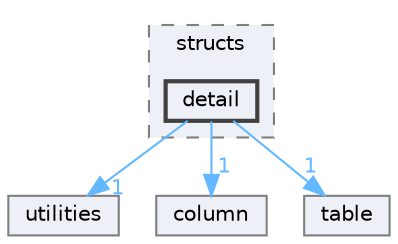 digraph "D:/gitLibrary/cudf/cpp/include/cudf/structs/detail"
{
 // LATEX_PDF_SIZE
  bgcolor="transparent";
  edge [fontname=Helvetica,fontsize=10,labelfontname=Helvetica,labelfontsize=10];
  node [fontname=Helvetica,fontsize=10,shape=box,height=0.2,width=0.4];
  compound=true
  subgraph clusterdir_86ff3978c066ea8ec039f40a4715723c {
    graph [ bgcolor="#edf0f7", pencolor="grey50", label="structs", fontname=Helvetica,fontsize=10 style="filled,dashed", URL="dir_86ff3978c066ea8ec039f40a4715723c.html",tooltip=""]
  dir_48dc294e362da3f4ee753fd621b506bc [label="detail", fillcolor="#edf0f7", color="grey25", style="filled,bold", URL="dir_48dc294e362da3f4ee753fd621b506bc.html",tooltip=""];
  }
  dir_8262fc92296c7dd0bcaa745c9549f750 [label="utilities", fillcolor="#edf0f7", color="grey50", style="filled", URL="dir_8262fc92296c7dd0bcaa745c9549f750.html",tooltip=""];
  dir_fce7e93f70105769e490dda9a6ac64fb [label="column", fillcolor="#edf0f7", color="grey50", style="filled", URL="dir_fce7e93f70105769e490dda9a6ac64fb.html",tooltip=""];
  dir_9d85f5b54f4565533fc543f57ae7704d [label="table", fillcolor="#edf0f7", color="grey50", style="filled", URL="dir_9d85f5b54f4565533fc543f57ae7704d.html",tooltip=""];
  dir_48dc294e362da3f4ee753fd621b506bc->dir_8262fc92296c7dd0bcaa745c9549f750 [headlabel="1", labeldistance=1.5 headhref="dir_000016_000038.html" color="steelblue1" fontcolor="steelblue1"];
  dir_48dc294e362da3f4ee753fd621b506bc->dir_9d85f5b54f4565533fc543f57ae7704d [headlabel="1", labeldistance=1.5 headhref="dir_000016_000033.html" color="steelblue1" fontcolor="steelblue1"];
  dir_48dc294e362da3f4ee753fd621b506bc->dir_fce7e93f70105769e490dda9a6ac64fb [headlabel="1", labeldistance=1.5 headhref="dir_000016_000003.html" color="steelblue1" fontcolor="steelblue1"];
}
